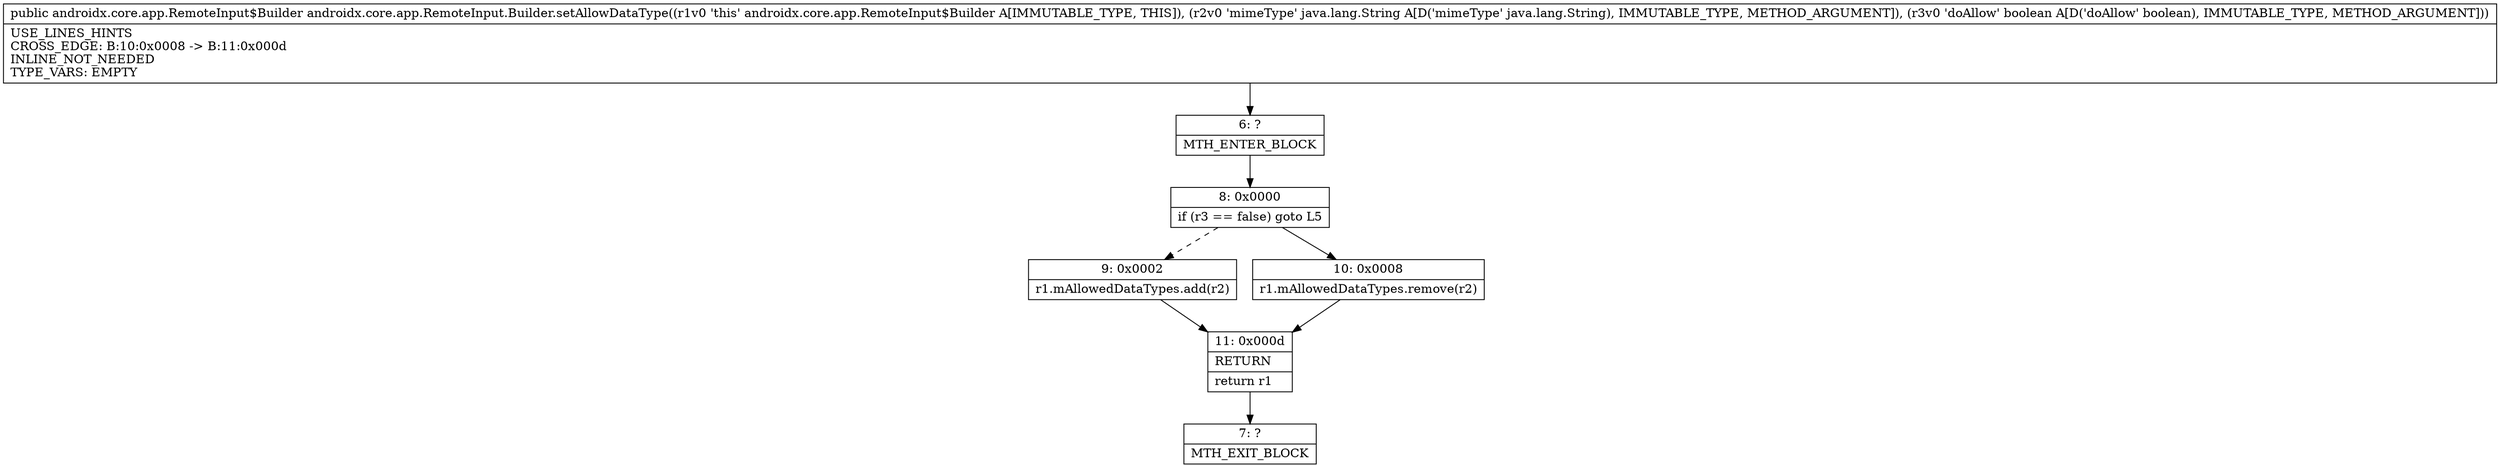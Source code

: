 digraph "CFG forandroidx.core.app.RemoteInput.Builder.setAllowDataType(Ljava\/lang\/String;Z)Landroidx\/core\/app\/RemoteInput$Builder;" {
Node_6 [shape=record,label="{6\:\ ?|MTH_ENTER_BLOCK\l}"];
Node_8 [shape=record,label="{8\:\ 0x0000|if (r3 == false) goto L5\l}"];
Node_9 [shape=record,label="{9\:\ 0x0002|r1.mAllowedDataTypes.add(r2)\l}"];
Node_11 [shape=record,label="{11\:\ 0x000d|RETURN\l|return r1\l}"];
Node_7 [shape=record,label="{7\:\ ?|MTH_EXIT_BLOCK\l}"];
Node_10 [shape=record,label="{10\:\ 0x0008|r1.mAllowedDataTypes.remove(r2)\l}"];
MethodNode[shape=record,label="{public androidx.core.app.RemoteInput$Builder androidx.core.app.RemoteInput.Builder.setAllowDataType((r1v0 'this' androidx.core.app.RemoteInput$Builder A[IMMUTABLE_TYPE, THIS]), (r2v0 'mimeType' java.lang.String A[D('mimeType' java.lang.String), IMMUTABLE_TYPE, METHOD_ARGUMENT]), (r3v0 'doAllow' boolean A[D('doAllow' boolean), IMMUTABLE_TYPE, METHOD_ARGUMENT]))  | USE_LINES_HINTS\lCROSS_EDGE: B:10:0x0008 \-\> B:11:0x000d\lINLINE_NOT_NEEDED\lTYPE_VARS: EMPTY\l}"];
MethodNode -> Node_6;Node_6 -> Node_8;
Node_8 -> Node_9[style=dashed];
Node_8 -> Node_10;
Node_9 -> Node_11;
Node_11 -> Node_7;
Node_10 -> Node_11;
}

